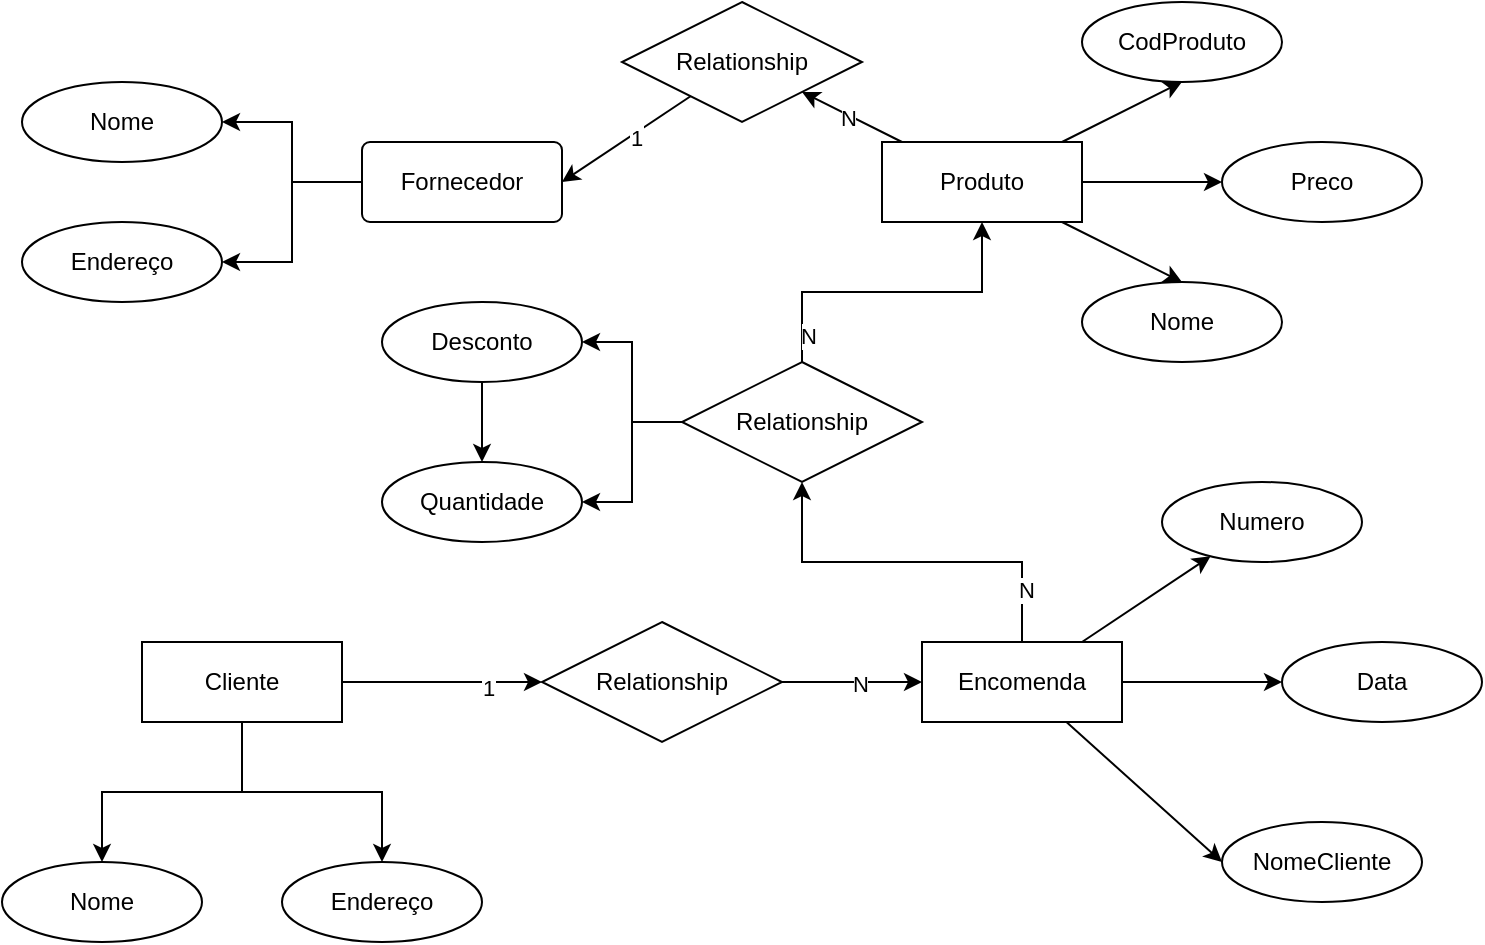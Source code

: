 <mxfile version="24.7.1" type="github">
  <diagram name="Página-1" id="AqgXSaamZisyhi8RLMZG">
    <mxGraphModel dx="1173" dy="624" grid="1" gridSize="10" guides="1" tooltips="1" connect="1" arrows="1" fold="1" page="1" pageScale="1" pageWidth="827" pageHeight="1169" math="0" shadow="0">
      <root>
        <mxCell id="0" />
        <mxCell id="1" parent="0" />
        <mxCell id="bHdgWIjNHotcjzqScX05-6" style="edgeStyle=orthogonalEdgeStyle;rounded=0;orthogonalLoop=1;jettySize=auto;html=1;entryX=1;entryY=0.5;entryDx=0;entryDy=0;" edge="1" parent="1" source="bHdgWIjNHotcjzqScX05-1" target="bHdgWIjNHotcjzqScX05-3">
          <mxGeometry relative="1" as="geometry" />
        </mxCell>
        <mxCell id="bHdgWIjNHotcjzqScX05-7" style="edgeStyle=orthogonalEdgeStyle;rounded=0;orthogonalLoop=1;jettySize=auto;html=1;entryX=1;entryY=0.5;entryDx=0;entryDy=0;" edge="1" parent="1" source="bHdgWIjNHotcjzqScX05-1" target="bHdgWIjNHotcjzqScX05-4">
          <mxGeometry relative="1" as="geometry" />
        </mxCell>
        <mxCell id="bHdgWIjNHotcjzqScX05-1" value="Fornecedor" style="rounded=1;arcSize=10;whiteSpace=wrap;html=1;align=center;glass=0;" vertex="1" parent="1">
          <mxGeometry x="240" y="90" width="100" height="40" as="geometry" />
        </mxCell>
        <mxCell id="bHdgWIjNHotcjzqScX05-3" value="Endereço" style="ellipse;whiteSpace=wrap;html=1;align=center;" vertex="1" parent="1">
          <mxGeometry x="70" y="130" width="100" height="40" as="geometry" />
        </mxCell>
        <mxCell id="bHdgWIjNHotcjzqScX05-4" value="Nome" style="ellipse;whiteSpace=wrap;html=1;align=center;" vertex="1" parent="1">
          <mxGeometry x="70" y="60" width="100" height="40" as="geometry" />
        </mxCell>
        <mxCell id="bHdgWIjNHotcjzqScX05-13" style="rounded=0;orthogonalLoop=1;jettySize=auto;html=1;entryX=0.5;entryY=1;entryDx=0;entryDy=0;" edge="1" parent="1" source="bHdgWIjNHotcjzqScX05-8" target="bHdgWIjNHotcjzqScX05-9">
          <mxGeometry relative="1" as="geometry" />
        </mxCell>
        <mxCell id="bHdgWIjNHotcjzqScX05-15" style="rounded=0;orthogonalLoop=1;jettySize=auto;html=1;entryX=0.5;entryY=0;entryDx=0;entryDy=0;" edge="1" parent="1" source="bHdgWIjNHotcjzqScX05-8" target="bHdgWIjNHotcjzqScX05-10">
          <mxGeometry relative="1" as="geometry" />
        </mxCell>
        <mxCell id="bHdgWIjNHotcjzqScX05-17" style="rounded=0;orthogonalLoop=1;jettySize=auto;html=1;entryX=0;entryY=0.5;entryDx=0;entryDy=0;" edge="1" parent="1" source="bHdgWIjNHotcjzqScX05-8" target="bHdgWIjNHotcjzqScX05-12">
          <mxGeometry relative="1" as="geometry" />
        </mxCell>
        <mxCell id="bHdgWIjNHotcjzqScX05-24" style="rounded=0;orthogonalLoop=1;jettySize=auto;html=1;entryX=1;entryY=1;entryDx=0;entryDy=0;" edge="1" parent="1" source="bHdgWIjNHotcjzqScX05-8" target="bHdgWIjNHotcjzqScX05-20">
          <mxGeometry relative="1" as="geometry" />
        </mxCell>
        <mxCell id="bHdgWIjNHotcjzqScX05-84" value="N" style="edgeLabel;html=1;align=center;verticalAlign=middle;resizable=0;points=[];" vertex="1" connectable="0" parent="bHdgWIjNHotcjzqScX05-24">
          <mxGeometry x="0.067" y="1" relative="1" as="geometry">
            <mxPoint as="offset" />
          </mxGeometry>
        </mxCell>
        <mxCell id="bHdgWIjNHotcjzqScX05-8" value="Produto" style="whiteSpace=wrap;html=1;align=center;" vertex="1" parent="1">
          <mxGeometry x="500" y="90" width="100" height="40" as="geometry" />
        </mxCell>
        <mxCell id="bHdgWIjNHotcjzqScX05-9" value="CodProduto" style="ellipse;whiteSpace=wrap;html=1;align=center;" vertex="1" parent="1">
          <mxGeometry x="600" y="20" width="100" height="40" as="geometry" />
        </mxCell>
        <mxCell id="bHdgWIjNHotcjzqScX05-10" value="Nome" style="ellipse;whiteSpace=wrap;html=1;align=center;" vertex="1" parent="1">
          <mxGeometry x="600" y="160" width="100" height="40" as="geometry" />
        </mxCell>
        <mxCell id="bHdgWIjNHotcjzqScX05-11" value="NomeCliente" style="ellipse;whiteSpace=wrap;html=1;align=center;" vertex="1" parent="1">
          <mxGeometry x="670" y="430" width="100" height="40" as="geometry" />
        </mxCell>
        <mxCell id="bHdgWIjNHotcjzqScX05-12" value="Preco" style="ellipse;whiteSpace=wrap;html=1;align=center;" vertex="1" parent="1">
          <mxGeometry x="670" y="90" width="100" height="40" as="geometry" />
        </mxCell>
        <mxCell id="bHdgWIjNHotcjzqScX05-30" style="rounded=0;orthogonalLoop=1;jettySize=auto;html=1;entryX=0;entryY=0.5;entryDx=0;entryDy=0;" edge="1" parent="1" source="bHdgWIjNHotcjzqScX05-18" target="bHdgWIjNHotcjzqScX05-11">
          <mxGeometry relative="1" as="geometry" />
        </mxCell>
        <mxCell id="bHdgWIjNHotcjzqScX05-34" style="rounded=0;orthogonalLoop=1;jettySize=auto;html=1;entryX=0;entryY=0.5;entryDx=0;entryDy=0;" edge="1" parent="1" source="bHdgWIjNHotcjzqScX05-18" target="bHdgWIjNHotcjzqScX05-31">
          <mxGeometry relative="1" as="geometry" />
        </mxCell>
        <mxCell id="bHdgWIjNHotcjzqScX05-36" style="rounded=0;orthogonalLoop=1;jettySize=auto;html=1;" edge="1" parent="1" source="bHdgWIjNHotcjzqScX05-18" target="bHdgWIjNHotcjzqScX05-32">
          <mxGeometry relative="1" as="geometry" />
        </mxCell>
        <mxCell id="bHdgWIjNHotcjzqScX05-67" style="edgeStyle=orthogonalEdgeStyle;rounded=0;orthogonalLoop=1;jettySize=auto;html=1;entryX=0.5;entryY=1;entryDx=0;entryDy=0;" edge="1" parent="1" source="bHdgWIjNHotcjzqScX05-18" target="bHdgWIjNHotcjzqScX05-65">
          <mxGeometry relative="1" as="geometry" />
        </mxCell>
        <mxCell id="bHdgWIjNHotcjzqScX05-75" value="N" style="edgeLabel;html=1;align=center;verticalAlign=middle;resizable=0;points=[];" vertex="1" connectable="0" parent="bHdgWIjNHotcjzqScX05-67">
          <mxGeometry x="-0.719" y="-2" relative="1" as="geometry">
            <mxPoint as="offset" />
          </mxGeometry>
        </mxCell>
        <mxCell id="bHdgWIjNHotcjzqScX05-18" value="Encomenda" style="whiteSpace=wrap;html=1;align=center;" vertex="1" parent="1">
          <mxGeometry x="520" y="340" width="100" height="40" as="geometry" />
        </mxCell>
        <mxCell id="bHdgWIjNHotcjzqScX05-25" style="rounded=0;orthogonalLoop=1;jettySize=auto;html=1;entryX=1;entryY=0.5;entryDx=0;entryDy=0;" edge="1" parent="1" source="bHdgWIjNHotcjzqScX05-20" target="bHdgWIjNHotcjzqScX05-1">
          <mxGeometry relative="1" as="geometry" />
        </mxCell>
        <mxCell id="bHdgWIjNHotcjzqScX05-83" value="1" style="edgeLabel;html=1;align=center;verticalAlign=middle;resizable=0;points=[];" vertex="1" connectable="0" parent="bHdgWIjNHotcjzqScX05-25">
          <mxGeometry x="-0.127" y="3" relative="1" as="geometry">
            <mxPoint x="-1" as="offset" />
          </mxGeometry>
        </mxCell>
        <mxCell id="bHdgWIjNHotcjzqScX05-20" value="Relationship" style="shape=rhombus;perimeter=rhombusPerimeter;whiteSpace=wrap;html=1;align=center;" vertex="1" parent="1">
          <mxGeometry x="370" y="20" width="120" height="60" as="geometry" />
        </mxCell>
        <mxCell id="bHdgWIjNHotcjzqScX05-45" style="edgeStyle=orthogonalEdgeStyle;rounded=0;orthogonalLoop=1;jettySize=auto;html=1;entryX=0;entryY=0.5;entryDx=0;entryDy=0;" edge="1" parent="1" source="bHdgWIjNHotcjzqScX05-27" target="bHdgWIjNHotcjzqScX05-44">
          <mxGeometry relative="1" as="geometry" />
        </mxCell>
        <mxCell id="bHdgWIjNHotcjzqScX05-82" value="1" style="edgeLabel;html=1;align=center;verticalAlign=middle;resizable=0;points=[];" vertex="1" connectable="0" parent="bHdgWIjNHotcjzqScX05-45">
          <mxGeometry x="0.46" y="-3" relative="1" as="geometry">
            <mxPoint as="offset" />
          </mxGeometry>
        </mxCell>
        <mxCell id="bHdgWIjNHotcjzqScX05-50" style="edgeStyle=orthogonalEdgeStyle;rounded=0;orthogonalLoop=1;jettySize=auto;html=1;entryX=0.5;entryY=0;entryDx=0;entryDy=0;" edge="1" parent="1" source="bHdgWIjNHotcjzqScX05-27" target="bHdgWIjNHotcjzqScX05-48">
          <mxGeometry relative="1" as="geometry" />
        </mxCell>
        <mxCell id="bHdgWIjNHotcjzqScX05-51" style="edgeStyle=orthogonalEdgeStyle;rounded=0;orthogonalLoop=1;jettySize=auto;html=1;entryX=0.5;entryY=0;entryDx=0;entryDy=0;" edge="1" parent="1" source="bHdgWIjNHotcjzqScX05-27" target="bHdgWIjNHotcjzqScX05-47">
          <mxGeometry relative="1" as="geometry" />
        </mxCell>
        <mxCell id="bHdgWIjNHotcjzqScX05-27" value="Cliente" style="whiteSpace=wrap;html=1;align=center;" vertex="1" parent="1">
          <mxGeometry x="130" y="340" width="100" height="40" as="geometry" />
        </mxCell>
        <mxCell id="bHdgWIjNHotcjzqScX05-31" value="Data" style="ellipse;whiteSpace=wrap;html=1;align=center;" vertex="1" parent="1">
          <mxGeometry x="700" y="340" width="100" height="40" as="geometry" />
        </mxCell>
        <mxCell id="bHdgWIjNHotcjzqScX05-32" value="Numero" style="ellipse;whiteSpace=wrap;html=1;align=center;" vertex="1" parent="1">
          <mxGeometry x="640" y="260" width="100" height="40" as="geometry" />
        </mxCell>
        <mxCell id="bHdgWIjNHotcjzqScX05-46" style="edgeStyle=orthogonalEdgeStyle;rounded=0;orthogonalLoop=1;jettySize=auto;html=1;entryX=0;entryY=0.5;entryDx=0;entryDy=0;" edge="1" parent="1" source="bHdgWIjNHotcjzqScX05-44" target="bHdgWIjNHotcjzqScX05-18">
          <mxGeometry relative="1" as="geometry" />
        </mxCell>
        <mxCell id="bHdgWIjNHotcjzqScX05-79" value="N" style="edgeLabel;html=1;align=center;verticalAlign=middle;resizable=0;points=[];" vertex="1" connectable="0" parent="bHdgWIjNHotcjzqScX05-46">
          <mxGeometry x="0.095" y="-1" relative="1" as="geometry">
            <mxPoint as="offset" />
          </mxGeometry>
        </mxCell>
        <mxCell id="bHdgWIjNHotcjzqScX05-44" value="Relationship" style="shape=rhombus;perimeter=rhombusPerimeter;whiteSpace=wrap;html=1;align=center;" vertex="1" parent="1">
          <mxGeometry x="330" y="330" width="120" height="60" as="geometry" />
        </mxCell>
        <mxCell id="bHdgWIjNHotcjzqScX05-47" value="Endereço" style="ellipse;whiteSpace=wrap;html=1;align=center;" vertex="1" parent="1">
          <mxGeometry x="200" y="450" width="100" height="40" as="geometry" />
        </mxCell>
        <mxCell id="bHdgWIjNHotcjzqScX05-48" value="Nome" style="ellipse;whiteSpace=wrap;html=1;align=center;" vertex="1" parent="1">
          <mxGeometry x="60" y="450" width="100" height="40" as="geometry" />
        </mxCell>
        <mxCell id="bHdgWIjNHotcjzqScX05-66" style="edgeStyle=orthogonalEdgeStyle;rounded=0;orthogonalLoop=1;jettySize=auto;html=1;entryX=0.5;entryY=1;entryDx=0;entryDy=0;" edge="1" parent="1" source="bHdgWIjNHotcjzqScX05-65" target="bHdgWIjNHotcjzqScX05-8">
          <mxGeometry relative="1" as="geometry" />
        </mxCell>
        <mxCell id="bHdgWIjNHotcjzqScX05-77" value="N" style="edgeLabel;html=1;align=center;verticalAlign=middle;resizable=0;points=[];" vertex="1" connectable="0" parent="bHdgWIjNHotcjzqScX05-66">
          <mxGeometry x="-0.833" y="-3" relative="1" as="geometry">
            <mxPoint as="offset" />
          </mxGeometry>
        </mxCell>
        <mxCell id="bHdgWIjNHotcjzqScX05-71" style="edgeStyle=orthogonalEdgeStyle;rounded=0;orthogonalLoop=1;jettySize=auto;html=1;" edge="1" parent="1" source="bHdgWIjNHotcjzqScX05-65" target="bHdgWIjNHotcjzqScX05-69">
          <mxGeometry relative="1" as="geometry" />
        </mxCell>
        <mxCell id="bHdgWIjNHotcjzqScX05-72" style="edgeStyle=orthogonalEdgeStyle;rounded=0;orthogonalLoop=1;jettySize=auto;html=1;entryX=1;entryY=0.5;entryDx=0;entryDy=0;" edge="1" parent="1" source="bHdgWIjNHotcjzqScX05-65" target="bHdgWIjNHotcjzqScX05-70">
          <mxGeometry relative="1" as="geometry" />
        </mxCell>
        <mxCell id="bHdgWIjNHotcjzqScX05-65" value="Relationship" style="shape=rhombus;perimeter=rhombusPerimeter;whiteSpace=wrap;html=1;align=center;" vertex="1" parent="1">
          <mxGeometry x="400" y="200" width="120" height="60" as="geometry" />
        </mxCell>
        <mxCell id="bHdgWIjNHotcjzqScX05-74" value="" style="edgeStyle=orthogonalEdgeStyle;rounded=0;orthogonalLoop=1;jettySize=auto;html=1;" edge="1" parent="1" source="bHdgWIjNHotcjzqScX05-69" target="bHdgWIjNHotcjzqScX05-70">
          <mxGeometry relative="1" as="geometry" />
        </mxCell>
        <mxCell id="bHdgWIjNHotcjzqScX05-69" value="Desconto" style="ellipse;whiteSpace=wrap;html=1;align=center;" vertex="1" parent="1">
          <mxGeometry x="250" y="170" width="100" height="40" as="geometry" />
        </mxCell>
        <mxCell id="bHdgWIjNHotcjzqScX05-70" value="Quantidade" style="ellipse;whiteSpace=wrap;html=1;align=center;" vertex="1" parent="1">
          <mxGeometry x="250" y="250" width="100" height="40" as="geometry" />
        </mxCell>
      </root>
    </mxGraphModel>
  </diagram>
</mxfile>
